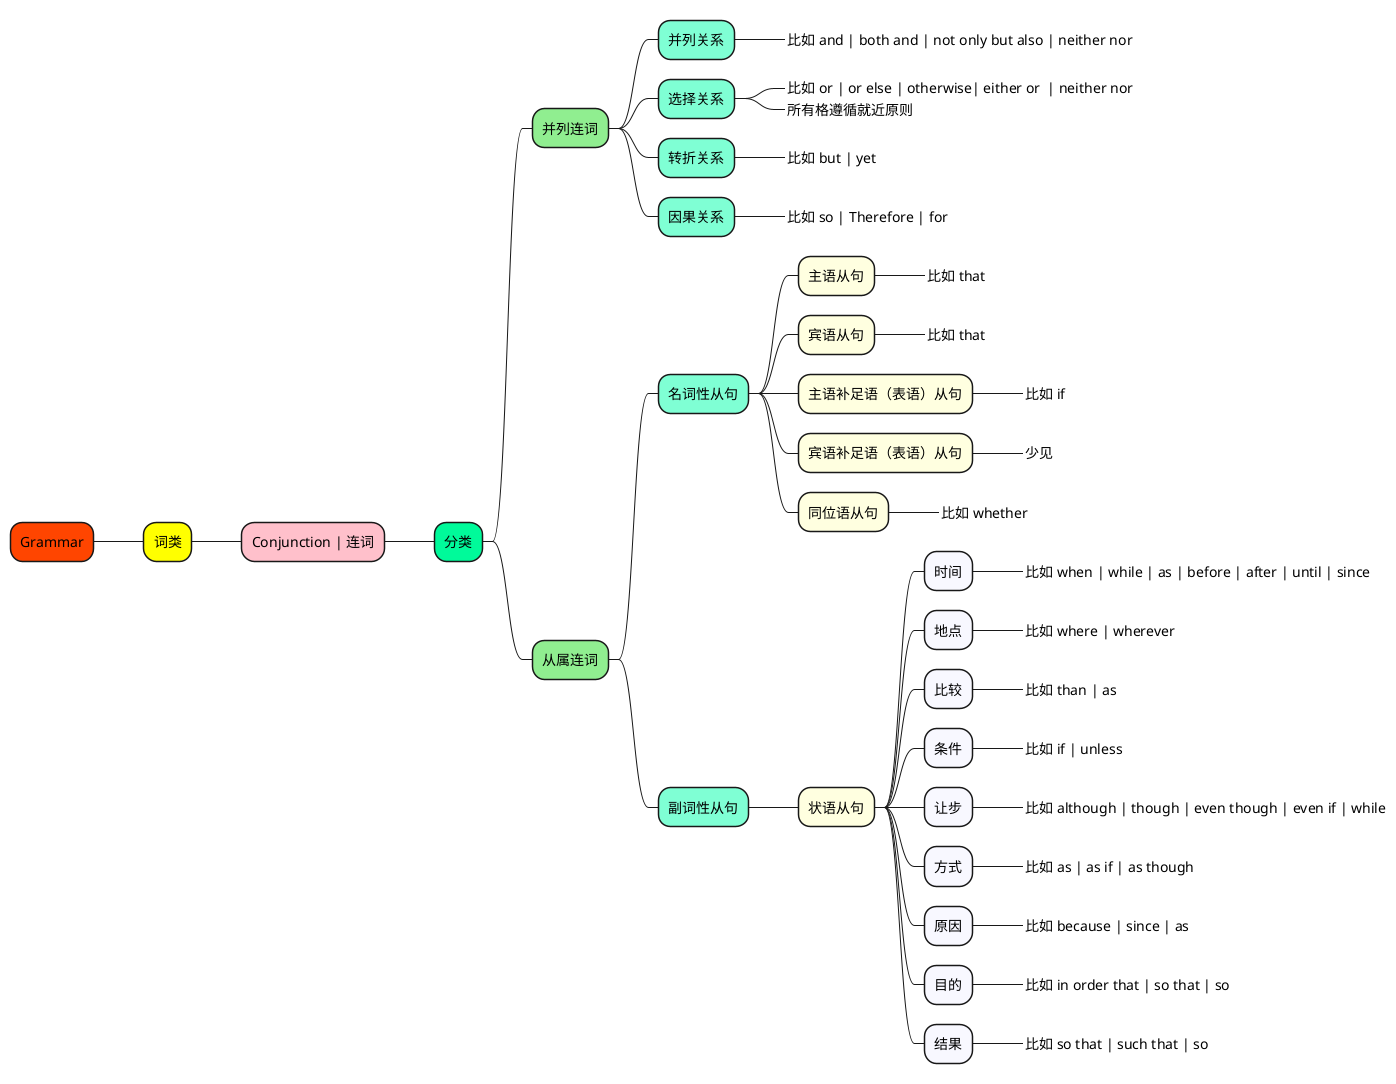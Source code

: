 @startmindmap

+[#OrangeRed] Grammar

++[#yellow] 词类

+++[#Pink] Conjunction | 连词

++++[#MediumSpringGreen] 分类

+++++[#LightGreen] 并列连词

++++++[#Aquamarine] 并列关系
+++++++[#LightYellow]_ 比如 and | both and | not only but also | neither nor

++++++[#Aquamarine] 选择关系
+++++++[#LightYellow]_ 比如 or | or else | otherwise| either or  | neither nor
+++++++[#LightYellow]_ 所有格遵循就近原则

++++++[#Aquamarine] 转折关系
+++++++[#LightYellow]_ 比如 but | yet

++++++[#Aquamarine] 因果关系
+++++++[#LightYellow]_ 比如 so | Therefore | for


+++++[#LightGreen] 从属连词

++++++[#Aquamarine] 名词性从句

+++++++[#LightYellow] 主语从句
++++++++[#GhostWhite]_ 比如 that

+++++++[#LightYellow] 宾语从句
++++++++[#GhostWhite]_ 比如 that

+++++++[#LightYellow] 主语补足语（表语）从句
++++++++[#GhostWhite]_ 比如 if

+++++++[#LightYellow] 宾语补足语（表语）从句
++++++++[#GhostWhite]_ 少见

+++++++[#LightYellow] 同位语从句
++++++++[#GhostWhite]_ 比如 whether


++++++[#Aquamarine] 副词性从句

+++++++[#LightYellow] 状语从句

++++++++[#GhostWhite] 时间
+++++++++[#GhostWhite]_ 比如 when | while | as | before | after | until | since

++++++++[#GhostWhite] 地点
+++++++++[#GhostWhite]_ 比如 where | wherever

++++++++[#GhostWhite] 比较
+++++++++[#GhostWhite]_ 比如 than | as

++++++++[#GhostWhite] 条件
+++++++++[#GhostWhite]_ 比如 if | unless

++++++++[#GhostWhite] 让步
+++++++++[#GhostWhite]_ 比如 although | though | even though | even if | while

++++++++[#GhostWhite] 方式
+++++++++[#GhostWhite]_ 比如 as | as if | as though

++++++++[#GhostWhite] 原因
+++++++++[#GhostWhite]_ 比如 because | since | as

++++++++[#GhostWhite] 目的
+++++++++[#GhostWhite]_ 比如 in order that | so that | so

++++++++[#GhostWhite] 结果
+++++++++[#GhostWhite]_ 比如 so that | such that | so





'英语语法：连词 https://www.bilibili.com/video/BV1Rq4y1u78j



@endmindmap